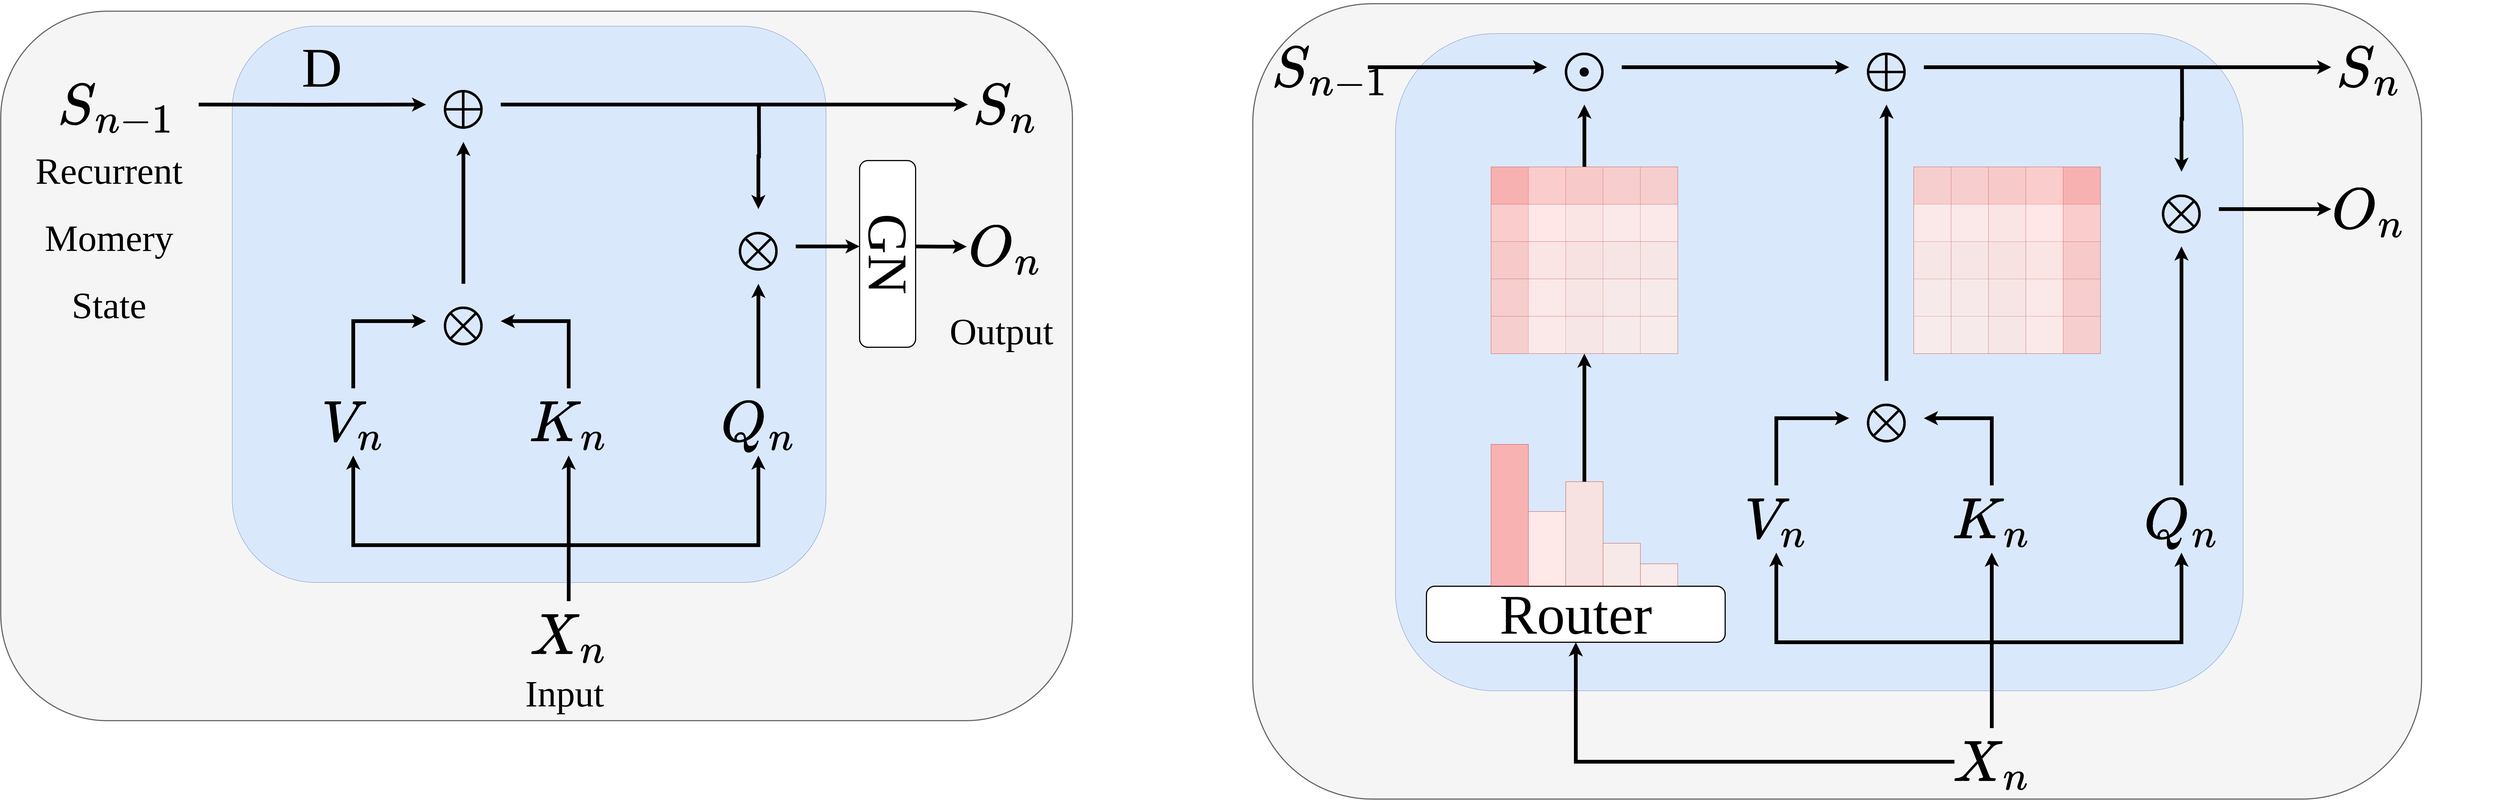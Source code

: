 <mxfile version="28.2.5">
  <diagram name="第 1 页" id="tQVFFfUuTfknBGljxKSW">
    <mxGraphModel dx="4263" dy="3275" grid="1" gridSize="10" guides="1" tooltips="1" connect="1" arrows="1" fold="1" page="1" pageScale="1" pageWidth="827" pageHeight="1169" math="1" shadow="0">
      <root>
        <mxCell id="0" />
        <mxCell id="1" parent="0" />
        <mxCell id="6cOXGB1qc0u8PzBB4qL0-1" value="" style="rounded=1;whiteSpace=wrap;html=1;strokeWidth=3;fillColor=#f5f5f5;fontColor=#333333;strokeColor=#666666;container=0;fontSize=150;" vertex="1" parent="1">
          <mxGeometry x="4313" y="80" width="3130" height="2130" as="geometry" />
        </mxCell>
        <mxCell id="6cOXGB1qc0u8PzBB4qL0-2" value="" style="rounded=1;whiteSpace=wrap;html=1;fillColor=#dae8fc;strokeColor=#6c8ebf;container=0;fontSize=150;" vertex="1" parent="1">
          <mxGeometry x="4695" y="160" width="2270" height="1760" as="geometry" />
        </mxCell>
        <mxCell id="6cOXGB1qc0u8PzBB4qL0-3" style="edgeStyle=orthogonalEdgeStyle;rounded=0;orthogonalLoop=1;jettySize=auto;html=1;exitX=0.5;exitY=0;exitDx=0;exitDy=0;entryX=0;entryY=0.5;entryDx=0;entryDy=0;strokeWidth=10;fontSize=150;" edge="1" parent="1" source="6cOXGB1qc0u8PzBB4qL0-4" target="6cOXGB1qc0u8PzBB4qL0-24">
          <mxGeometry relative="1" as="geometry" />
        </mxCell>
        <mxCell id="6cOXGB1qc0u8PzBB4qL0-4" value="&lt;span style=&quot;text-align: left; background-color: rgb(255, 255, 255);&quot;&gt;$$V_n$$&lt;/span&gt;" style="text;html=1;align=center;verticalAlign=middle;whiteSpace=wrap;rounded=0;fontFamily=Times New Roman;fontSize=150;container=0;" vertex="1" parent="1">
          <mxGeometry x="5615" y="1370" width="200" height="180" as="geometry" />
        </mxCell>
        <mxCell id="6cOXGB1qc0u8PzBB4qL0-5" style="edgeStyle=orthogonalEdgeStyle;rounded=0;orthogonalLoop=1;jettySize=auto;html=1;exitX=0.5;exitY=0;exitDx=0;exitDy=0;entryX=1;entryY=0.5;entryDx=0;entryDy=0;strokeWidth=10;fontSize=150;" edge="1" parent="1" source="6cOXGB1qc0u8PzBB4qL0-6" target="6cOXGB1qc0u8PzBB4qL0-24">
          <mxGeometry relative="1" as="geometry" />
        </mxCell>
        <mxCell id="6cOXGB1qc0u8PzBB4qL0-6" value="&lt;span style=&quot;text-align: left; background-color: rgb(255, 255, 255);&quot;&gt;$$K_n$$&lt;/span&gt;" style="text;html=1;align=center;verticalAlign=middle;whiteSpace=wrap;rounded=0;fontFamily=Times New Roman;fontSize=150;container=0;" vertex="1" parent="1">
          <mxGeometry x="6192" y="1370" width="200" height="180" as="geometry" />
        </mxCell>
        <mxCell id="6cOXGB1qc0u8PzBB4qL0-7" style="edgeStyle=orthogonalEdgeStyle;rounded=0;orthogonalLoop=1;jettySize=auto;html=1;exitX=0.5;exitY=0;exitDx=0;exitDy=0;strokeWidth=10;fontSize=150;" edge="1" parent="1" source="6cOXGB1qc0u8PzBB4qL0-8" target="6cOXGB1qc0u8PzBB4qL0-27">
          <mxGeometry relative="1" as="geometry" />
        </mxCell>
        <mxCell id="6cOXGB1qc0u8PzBB4qL0-8" value="&lt;span style=&quot;text-align: left; background-color: rgb(255, 255, 255);&quot;&gt;$$Q_n$$&lt;/span&gt;" style="text;html=1;align=center;verticalAlign=middle;whiteSpace=wrap;rounded=0;fontFamily=Times New Roman;fontSize=150;container=0;" vertex="1" parent="1">
          <mxGeometry x="6700" y="1370" width="200" height="180" as="geometry" />
        </mxCell>
        <mxCell id="6cOXGB1qc0u8PzBB4qL0-9" style="edgeStyle=orthogonalEdgeStyle;rounded=0;orthogonalLoop=1;jettySize=auto;html=1;exitX=0.5;exitY=0;exitDx=0;exitDy=0;strokeWidth=10;fontSize=150;" edge="1" parent="1" source="6cOXGB1qc0u8PzBB4qL0-13" target="6cOXGB1qc0u8PzBB4qL0-6">
          <mxGeometry relative="1" as="geometry" />
        </mxCell>
        <mxCell id="6cOXGB1qc0u8PzBB4qL0-10" style="edgeStyle=orthogonalEdgeStyle;rounded=0;orthogonalLoop=1;jettySize=auto;html=1;exitX=0.5;exitY=0;exitDx=0;exitDy=0;entryX=0.5;entryY=1;entryDx=0;entryDy=0;strokeWidth=10;fontSize=150;" edge="1" parent="1" source="6cOXGB1qc0u8PzBB4qL0-13" target="6cOXGB1qc0u8PzBB4qL0-4">
          <mxGeometry relative="1" as="geometry">
            <Array as="points">
              <mxPoint x="6333" y="1790" />
              <mxPoint x="5701" y="1790" />
            </Array>
          </mxGeometry>
        </mxCell>
        <mxCell id="6cOXGB1qc0u8PzBB4qL0-11" style="edgeStyle=orthogonalEdgeStyle;rounded=0;orthogonalLoop=1;jettySize=auto;html=1;exitX=0.5;exitY=0;exitDx=0;exitDy=0;entryX=0.5;entryY=1;entryDx=0;entryDy=0;strokeWidth=10;fontSize=150;" edge="1" parent="1" source="6cOXGB1qc0u8PzBB4qL0-13" target="6cOXGB1qc0u8PzBB4qL0-8">
          <mxGeometry relative="1" as="geometry">
            <Array as="points">
              <mxPoint x="6292" y="1790" />
              <mxPoint x="6800" y="1790" />
            </Array>
          </mxGeometry>
        </mxCell>
        <mxCell id="6cOXGB1qc0u8PzBB4qL0-12" style="edgeStyle=orthogonalEdgeStyle;rounded=0;orthogonalLoop=1;jettySize=auto;html=1;exitX=0;exitY=0.5;exitDx=0;exitDy=0;entryX=0.5;entryY=1;entryDx=0;entryDy=0;strokeWidth=10;fontSize=150;" edge="1" parent="1" source="6cOXGB1qc0u8PzBB4qL0-13" target="6cOXGB1qc0u8PzBB4qL0-40">
          <mxGeometry relative="1" as="geometry" />
        </mxCell>
        <mxCell id="6cOXGB1qc0u8PzBB4qL0-13" value="&lt;span style=&quot;text-align: left; background-color: rgb(255, 255, 255);&quot;&gt;$$X_n$$&lt;/span&gt;" style="text;html=1;align=center;verticalAlign=middle;whiteSpace=wrap;rounded=0;fontFamily=Times New Roman;fontSize=150;container=0;" vertex="1" parent="1">
          <mxGeometry x="6192" y="2020" width="200" height="180" as="geometry" />
        </mxCell>
        <mxCell id="6cOXGB1qc0u8PzBB4qL0-14" style="edgeStyle=orthogonalEdgeStyle;rounded=0;orthogonalLoop=1;jettySize=auto;html=1;exitX=1;exitY=0.5;exitDx=0;exitDy=0;strokeWidth=10;fontSize=150;" edge="1" parent="1" source="6cOXGB1qc0u8PzBB4qL0-15" target="6cOXGB1qc0u8PzBB4qL0-18">
          <mxGeometry relative="1" as="geometry" />
        </mxCell>
        <mxCell id="6cOXGB1qc0u8PzBB4qL0-15" value="&lt;b style=&quot;text-align: start; text-wrap-mode: nowrap;&quot;&gt;&lt;font&gt;$$\oplus$$&lt;/font&gt;&lt;/b&gt;" style="text;html=1;align=center;verticalAlign=middle;whiteSpace=wrap;rounded=0;fontFamily=Times New Roman;fontSize=150;container=0;" vertex="1" parent="1">
          <mxGeometry x="5910" y="150" width="200" height="200" as="geometry" />
        </mxCell>
        <mxCell id="6cOXGB1qc0u8PzBB4qL0-16" style="edgeStyle=orthogonalEdgeStyle;rounded=0;orthogonalLoop=1;jettySize=auto;html=1;exitX=1;exitY=0.5;exitDx=0;exitDy=0;strokeWidth=10;fontSize=150;" edge="1" parent="1" source="6cOXGB1qc0u8PzBB4qL0-17" target="6cOXGB1qc0u8PzBB4qL0-22">
          <mxGeometry relative="1" as="geometry" />
        </mxCell>
        <mxCell id="6cOXGB1qc0u8PzBB4qL0-17" value="&lt;span style=&quot;text-align: left; background-color: rgb(255, 255, 255);&quot;&gt;$$S_{n-1}$$&lt;/span&gt;" style="text;html=1;align=center;verticalAlign=middle;whiteSpace=wrap;rounded=0;fontFamily=Times New Roman;fontSize=150;container=0;" vertex="1" parent="1">
          <mxGeometry x="4421" y="160" width="200" height="180" as="geometry" />
        </mxCell>
        <mxCell id="6cOXGB1qc0u8PzBB4qL0-18" value="&lt;span style=&quot;text-align: left; background-color: rgb(255, 255, 255);&quot;&gt;$$S_{n}$$&lt;/span&gt;" style="text;html=1;align=center;verticalAlign=middle;whiteSpace=wrap;rounded=0;fontFamily=Times New Roman;fontSize=150;container=0;" vertex="1" parent="1">
          <mxGeometry x="7201" y="160" width="200" height="180" as="geometry" />
        </mxCell>
        <mxCell id="6cOXGB1qc0u8PzBB4qL0-19" value="&lt;span style=&quot;text-align: left; background-color: rgb(255, 255, 255);&quot;&gt;$$O_{n}$$&lt;/span&gt;" style="text;html=1;align=center;verticalAlign=middle;whiteSpace=wrap;rounded=0;fontFamily=Times New Roman;fontSize=150;container=0;" vertex="1" parent="1">
          <mxGeometry x="7201" y="540" width="200" height="180" as="geometry" />
        </mxCell>
        <mxCell id="6cOXGB1qc0u8PzBB4qL0-20" style="edgeStyle=orthogonalEdgeStyle;rounded=0;orthogonalLoop=1;jettySize=auto;html=1;exitX=1;exitY=0.5;exitDx=0;exitDy=0;entryX=0;entryY=0.5;entryDx=0;entryDy=0;strokeWidth=10;fontSize=150;" edge="1" parent="1" source="6cOXGB1qc0u8PzBB4qL0-22" target="6cOXGB1qc0u8PzBB4qL0-15">
          <mxGeometry relative="1" as="geometry" />
        </mxCell>
        <mxCell id="6cOXGB1qc0u8PzBB4qL0-21" style="edgeStyle=orthogonalEdgeStyle;rounded=0;orthogonalLoop=1;jettySize=auto;html=1;exitX=0.5;exitY=1;exitDx=0;exitDy=0;strokeWidth=10;startArrow=classic;startFill=1;endArrow=none;endFill=0;fontSize=150;" edge="1" parent="1" source="6cOXGB1qc0u8PzBB4qL0-22">
          <mxGeometry relative="1" as="geometry">
            <mxPoint x="5201" y="686.0" as="targetPoint" />
          </mxGeometry>
        </mxCell>
        <mxCell id="6cOXGB1qc0u8PzBB4qL0-22" value="&lt;b style=&quot;text-align: start; text-wrap-mode: nowrap;&quot;&gt;&lt;font&gt;$$\mathbb{\odot}$$&lt;/font&gt;&lt;/b&gt;" style="text;html=1;align=center;verticalAlign=middle;whiteSpace=wrap;rounded=0;fontFamily=Times New Roman;fontSize=150;container=0;" vertex="1" parent="1">
          <mxGeometry x="5101" y="150" width="200" height="200" as="geometry" />
        </mxCell>
        <mxCell id="6cOXGB1qc0u8PzBB4qL0-23" style="edgeStyle=orthogonalEdgeStyle;rounded=0;orthogonalLoop=1;jettySize=auto;html=1;strokeWidth=10;fontSize=150;" edge="1" parent="1" source="6cOXGB1qc0u8PzBB4qL0-24" target="6cOXGB1qc0u8PzBB4qL0-15">
          <mxGeometry relative="1" as="geometry" />
        </mxCell>
        <mxCell id="6cOXGB1qc0u8PzBB4qL0-24" value="&lt;b style=&quot;text-align: start; text-wrap-mode: nowrap;&quot;&gt;&lt;font&gt;$$\otimes$$&lt;/font&gt;&lt;/b&gt;" style="text;html=1;align=center;verticalAlign=middle;whiteSpace=wrap;rounded=0;fontFamily=Times New Roman;fontSize=150;container=0;" vertex="1" parent="1">
          <mxGeometry x="5910" y="1090" width="200" height="200" as="geometry" />
        </mxCell>
        <mxCell id="6cOXGB1qc0u8PzBB4qL0-25" style="edgeStyle=orthogonalEdgeStyle;rounded=0;orthogonalLoop=1;jettySize=auto;html=1;exitX=1;exitY=0.5;exitDx=0;exitDy=0;strokeWidth=10;fontSize=150;" edge="1" parent="1" source="6cOXGB1qc0u8PzBB4qL0-27" target="6cOXGB1qc0u8PzBB4qL0-19">
          <mxGeometry relative="1" as="geometry" />
        </mxCell>
        <mxCell id="6cOXGB1qc0u8PzBB4qL0-26" style="edgeStyle=orthogonalEdgeStyle;rounded=0;orthogonalLoop=1;jettySize=auto;html=1;exitX=0.5;exitY=0;exitDx=0;exitDy=0;endArrow=none;endFill=0;startArrow=classic;startFill=1;strokeWidth=10;fontSize=150;" edge="1" parent="1" source="6cOXGB1qc0u8PzBB4qL0-27">
          <mxGeometry relative="1" as="geometry">
            <mxPoint x="6801.333" y="246" as="targetPoint" />
          </mxGeometry>
        </mxCell>
        <mxCell id="6cOXGB1qc0u8PzBB4qL0-27" value="&lt;b style=&quot;text-align: start; text-wrap-mode: nowrap;&quot;&gt;&lt;font&gt;$$\otimes$$&lt;/font&gt;&lt;/b&gt;" style="text;html=1;align=center;verticalAlign=middle;whiteSpace=wrap;rounded=0;fontFamily=Times New Roman;fontSize=150;container=0;" vertex="1" parent="1">
          <mxGeometry x="6700" y="530" width="200" height="200" as="geometry" />
        </mxCell>
        <mxCell id="6cOXGB1qc0u8PzBB4qL0-28" value="" style="group" vertex="1" connectable="0" parent="1">
          <mxGeometry x="4951" y="517" width="500" height="500" as="geometry" />
        </mxCell>
        <mxCell id="6cOXGB1qc0u8PzBB4qL0-29" value="" style="rounded=0;whiteSpace=wrap;html=1;fillColor=#F8B2B2;strokeColor=#b85450;container=0;fontSize=150;" vertex="1" parent="6cOXGB1qc0u8PzBB4qL0-28">
          <mxGeometry width="100" height="500" as="geometry" />
        </mxCell>
        <mxCell id="6cOXGB1qc0u8PzBB4qL0-30" value="" style="rounded=0;whiteSpace=wrap;html=1;fillColor=#FFE8E8;strokeColor=#b85450;container=0;fontSize=150;" vertex="1" parent="6cOXGB1qc0u8PzBB4qL0-28">
          <mxGeometry x="100" width="100" height="500" as="geometry" />
        </mxCell>
        <mxCell id="6cOXGB1qc0u8PzBB4qL0-31" value="" style="rounded=0;whiteSpace=wrap;html=1;fillColor=#F8E1E1;strokeColor=#b85450;container=0;fontSize=150;" vertex="1" parent="6cOXGB1qc0u8PzBB4qL0-28">
          <mxGeometry x="200" width="100" height="500" as="geometry" />
        </mxCell>
        <mxCell id="6cOXGB1qc0u8PzBB4qL0-32" value="" style="rounded=0;whiteSpace=wrap;html=1;fillColor=#F8E9E9;strokeColor=#b85450;container=0;fontSize=150;" vertex="1" parent="6cOXGB1qc0u8PzBB4qL0-28">
          <mxGeometry x="300" width="100" height="500" as="geometry" />
        </mxCell>
        <mxCell id="6cOXGB1qc0u8PzBB4qL0-33" value="" style="rounded=0;whiteSpace=wrap;html=1;fillColor=#F8EBEB;strokeColor=#b85450;container=0;fontSize=150;" vertex="1" parent="6cOXGB1qc0u8PzBB4qL0-28">
          <mxGeometry x="400" width="100" height="500" as="geometry" />
        </mxCell>
        <mxCell id="6cOXGB1qc0u8PzBB4qL0-34" value="" style="rounded=0;whiteSpace=wrap;html=1;fillColor=#F8B2B2;strokeColor=#b85450;container=0;fontSize=150;rotation=90;opacity=50;" vertex="1" parent="6cOXGB1qc0u8PzBB4qL0-28">
          <mxGeometry x="200" y="-200" width="100" height="500" as="geometry" />
        </mxCell>
        <mxCell id="6cOXGB1qc0u8PzBB4qL0-35" value="" style="rounded=0;whiteSpace=wrap;html=1;fillColor=#FFE8E8;strokeColor=#b85450;container=0;fontSize=150;rotation=90;opacity=50;" vertex="1" parent="6cOXGB1qc0u8PzBB4qL0-28">
          <mxGeometry x="200" y="-100" width="100" height="500" as="geometry" />
        </mxCell>
        <mxCell id="6cOXGB1qc0u8PzBB4qL0-36" value="" style="rounded=0;whiteSpace=wrap;html=1;fillColor=#F8E1E1;strokeColor=#b85450;container=0;fontSize=150;rotation=90;opacity=50;" vertex="1" parent="6cOXGB1qc0u8PzBB4qL0-28">
          <mxGeometry x="200" width="100" height="500" as="geometry" />
        </mxCell>
        <mxCell id="6cOXGB1qc0u8PzBB4qL0-37" value="" style="rounded=0;whiteSpace=wrap;html=1;fillColor=#F8E9E9;strokeColor=#b85450;container=0;fontSize=150;rotation=90;opacity=50;" vertex="1" parent="6cOXGB1qc0u8PzBB4qL0-28">
          <mxGeometry x="200" y="100" width="100" height="500" as="geometry" />
        </mxCell>
        <mxCell id="6cOXGB1qc0u8PzBB4qL0-38" value="" style="rounded=0;whiteSpace=wrap;html=1;fillColor=#F8EBEB;strokeColor=#b85450;container=0;fontSize=150;rotation=90;opacity=50;" vertex="1" parent="6cOXGB1qc0u8PzBB4qL0-28">
          <mxGeometry x="200" y="200" width="100" height="500" as="geometry" />
        </mxCell>
        <mxCell id="6cOXGB1qc0u8PzBB4qL0-39" value="" style="group" vertex="1" connectable="0" parent="1">
          <mxGeometry x="4778" y="1260" width="800" height="530" as="geometry" />
        </mxCell>
        <mxCell id="6cOXGB1qc0u8PzBB4qL0-40" value="&lt;font face=&quot;Times New Roman&quot;&gt;Router&lt;/font&gt;" style="rounded=1;whiteSpace=wrap;html=1;strokeWidth=3;container=0;fontSize=150;" vertex="1" parent="6cOXGB1qc0u8PzBB4qL0-39">
          <mxGeometry y="380" width="800" height="150" as="geometry" />
        </mxCell>
        <mxCell id="6cOXGB1qc0u8PzBB4qL0-41" value="" style="rounded=0;whiteSpace=wrap;html=1;fillColor=#F8B2B2;strokeColor=#b85450;container=0;fontSize=150;" vertex="1" parent="6cOXGB1qc0u8PzBB4qL0-39">
          <mxGeometry x="173" width="100" height="379" as="geometry" />
        </mxCell>
        <mxCell id="6cOXGB1qc0u8PzBB4qL0-42" value="" style="rounded=0;whiteSpace=wrap;html=1;fillColor=#FFE8E8;strokeColor=#b85450;container=0;fontSize=150;" vertex="1" parent="6cOXGB1qc0u8PzBB4qL0-39">
          <mxGeometry x="273" y="180" width="100" height="199" as="geometry" />
        </mxCell>
        <mxCell id="6cOXGB1qc0u8PzBB4qL0-43" value="" style="rounded=0;whiteSpace=wrap;html=1;fillColor=#F8E1E1;strokeColor=#b85450;container=0;fontSize=150;" vertex="1" parent="6cOXGB1qc0u8PzBB4qL0-39">
          <mxGeometry x="373" y="100" width="100" height="279" as="geometry" />
        </mxCell>
        <mxCell id="6cOXGB1qc0u8PzBB4qL0-44" value="" style="rounded=0;whiteSpace=wrap;html=1;fillColor=#F8E9E9;strokeColor=#b85450;container=0;fontSize=150;" vertex="1" parent="6cOXGB1qc0u8PzBB4qL0-39">
          <mxGeometry x="473" y="265" width="100" height="114" as="geometry" />
        </mxCell>
        <mxCell id="6cOXGB1qc0u8PzBB4qL0-45" value="" style="rounded=0;whiteSpace=wrap;html=1;fillColor=#F8EBEB;strokeColor=#b85450;container=0;fontSize=150;" vertex="1" parent="6cOXGB1qc0u8PzBB4qL0-39">
          <mxGeometry x="573" y="320" width="100" height="59" as="geometry" />
        </mxCell>
        <mxCell id="6cOXGB1qc0u8PzBB4qL0-46" value="" style="group;rotation=90;" vertex="1" connectable="0" parent="1">
          <mxGeometry x="6083" y="517" width="500" height="500" as="geometry" />
        </mxCell>
        <mxCell id="6cOXGB1qc0u8PzBB4qL0-47" value="" style="rounded=0;whiteSpace=wrap;html=1;fillColor=#F8B2B2;strokeColor=#b85450;container=0;fontSize=150;rotation=90;" vertex="1" parent="6cOXGB1qc0u8PzBB4qL0-46">
          <mxGeometry x="200" y="-200" width="100" height="500" as="geometry" />
        </mxCell>
        <mxCell id="6cOXGB1qc0u8PzBB4qL0-48" value="" style="rounded=0;whiteSpace=wrap;html=1;fillColor=#FFE8E8;strokeColor=#b85450;container=0;fontSize=150;rotation=90;" vertex="1" parent="6cOXGB1qc0u8PzBB4qL0-46">
          <mxGeometry x="200" y="-100" width="100" height="500" as="geometry" />
        </mxCell>
        <mxCell id="6cOXGB1qc0u8PzBB4qL0-49" value="" style="rounded=0;whiteSpace=wrap;html=1;fillColor=#F8E1E1;strokeColor=#b85450;container=0;fontSize=150;rotation=90;" vertex="1" parent="6cOXGB1qc0u8PzBB4qL0-46">
          <mxGeometry x="200" width="100" height="500" as="geometry" />
        </mxCell>
        <mxCell id="6cOXGB1qc0u8PzBB4qL0-50" value="" style="rounded=0;whiteSpace=wrap;html=1;fillColor=#F8E9E9;strokeColor=#b85450;container=0;fontSize=150;rotation=90;" vertex="1" parent="6cOXGB1qc0u8PzBB4qL0-46">
          <mxGeometry x="200" y="100" width="100" height="500" as="geometry" />
        </mxCell>
        <mxCell id="6cOXGB1qc0u8PzBB4qL0-51" value="" style="rounded=0;whiteSpace=wrap;html=1;fillColor=#F8EBEB;strokeColor=#b85450;container=0;fontSize=150;rotation=90;" vertex="1" parent="6cOXGB1qc0u8PzBB4qL0-46">
          <mxGeometry x="200" y="200" width="100" height="500" as="geometry" />
        </mxCell>
        <mxCell id="6cOXGB1qc0u8PzBB4qL0-52" value="" style="rounded=0;whiteSpace=wrap;html=1;fillColor=#F8B2B2;strokeColor=#b85450;container=0;fontSize=150;rotation=180;opacity=50;" vertex="1" parent="6cOXGB1qc0u8PzBB4qL0-46">
          <mxGeometry x="400" width="100" height="500" as="geometry" />
        </mxCell>
        <mxCell id="6cOXGB1qc0u8PzBB4qL0-53" value="" style="rounded=0;whiteSpace=wrap;html=1;fillColor=#FFE8E8;strokeColor=#b85450;container=0;fontSize=150;rotation=180;opacity=50;" vertex="1" parent="6cOXGB1qc0u8PzBB4qL0-46">
          <mxGeometry x="300" width="100" height="500" as="geometry" />
        </mxCell>
        <mxCell id="6cOXGB1qc0u8PzBB4qL0-54" value="" style="rounded=0;whiteSpace=wrap;html=1;fillColor=#F8E1E1;strokeColor=#b85450;container=0;fontSize=150;rotation=180;opacity=50;" vertex="1" parent="6cOXGB1qc0u8PzBB4qL0-46">
          <mxGeometry x="200" width="100" height="500" as="geometry" />
        </mxCell>
        <mxCell id="6cOXGB1qc0u8PzBB4qL0-55" value="" style="rounded=0;whiteSpace=wrap;html=1;fillColor=#F8E9E9;strokeColor=#b85450;container=0;fontSize=150;rotation=180;opacity=50;" vertex="1" parent="6cOXGB1qc0u8PzBB4qL0-46">
          <mxGeometry x="100" width="100" height="500" as="geometry" />
        </mxCell>
        <mxCell id="6cOXGB1qc0u8PzBB4qL0-56" value="" style="rounded=0;whiteSpace=wrap;html=1;fillColor=#F8EBEB;strokeColor=#b85450;container=0;fontSize=150;rotation=180;opacity=50;" vertex="1" parent="6cOXGB1qc0u8PzBB4qL0-46">
          <mxGeometry width="100" height="500" as="geometry" />
        </mxCell>
        <mxCell id="6cOXGB1qc0u8PzBB4qL0-57" style="edgeStyle=orthogonalEdgeStyle;rounded=0;orthogonalLoop=1;jettySize=auto;html=1;entryX=1;entryY=0.5;entryDx=0;entryDy=0;strokeWidth=10;" edge="1" parent="1" source="6cOXGB1qc0u8PzBB4qL0-43" target="6cOXGB1qc0u8PzBB4qL0-38">
          <mxGeometry relative="1" as="geometry" />
        </mxCell>
        <mxCell id="6cOXGB1qc0u8PzBB4qL0-68" value="" style="group" vertex="1" connectable="0" parent="1">
          <mxGeometry x="960" y="100" width="2870" height="1900" as="geometry" />
        </mxCell>
        <mxCell id="UMfH54SIPUYyljazPVqs-2" value="" style="rounded=1;whiteSpace=wrap;html=1;strokeWidth=3;fillColor=#f5f5f5;fontColor=#333333;strokeColor=#666666;container=0;fontSize=150;" parent="6cOXGB1qc0u8PzBB4qL0-68" vertex="1">
          <mxGeometry width="2870" height="1900" as="geometry" />
        </mxCell>
        <mxCell id="UMfH54SIPUYyljazPVqs-3" value="" style="rounded=1;whiteSpace=wrap;html=1;fillColor=#dae8fc;strokeColor=#6c8ebf;container=0;fontSize=150;" parent="6cOXGB1qc0u8PzBB4qL0-68" vertex="1">
          <mxGeometry x="620" y="40" width="1590" height="1490" as="geometry" />
        </mxCell>
        <mxCell id="UMfH54SIPUYyljazPVqs-4" style="edgeStyle=orthogonalEdgeStyle;rounded=0;orthogonalLoop=1;jettySize=auto;html=1;exitX=0.5;exitY=0;exitDx=0;exitDy=0;entryX=0;entryY=0.5;entryDx=0;entryDy=0;strokeWidth=10;fontSize=150;" parent="6cOXGB1qc0u8PzBB4qL0-68" source="UMfH54SIPUYyljazPVqs-5" target="UMfH54SIPUYyljazPVqs-25" edge="1">
          <mxGeometry relative="1" as="geometry" />
        </mxCell>
        <mxCell id="UMfH54SIPUYyljazPVqs-5" value="&lt;span style=&quot;text-align: left; background-color: rgb(255, 255, 255);&quot;&gt;$$V_n$$&lt;/span&gt;" style="text;html=1;align=center;verticalAlign=middle;whiteSpace=wrap;rounded=0;fontFamily=Times New Roman;fontSize=150;container=0;" parent="6cOXGB1qc0u8PzBB4qL0-68" vertex="1">
          <mxGeometry x="844" y="1010" width="200" height="180" as="geometry" />
        </mxCell>
        <mxCell id="UMfH54SIPUYyljazPVqs-6" style="edgeStyle=orthogonalEdgeStyle;rounded=0;orthogonalLoop=1;jettySize=auto;html=1;exitX=0.5;exitY=0;exitDx=0;exitDy=0;entryX=1;entryY=0.5;entryDx=0;entryDy=0;strokeWidth=10;fontSize=150;" parent="6cOXGB1qc0u8PzBB4qL0-68" source="UMfH54SIPUYyljazPVqs-7" target="UMfH54SIPUYyljazPVqs-25" edge="1">
          <mxGeometry relative="1" as="geometry" />
        </mxCell>
        <mxCell id="UMfH54SIPUYyljazPVqs-7" value="&lt;span style=&quot;text-align: left; background-color: rgb(255, 255, 255);&quot;&gt;$$K_n$$&lt;/span&gt;" style="text;html=1;align=center;verticalAlign=middle;whiteSpace=wrap;rounded=0;fontFamily=Times New Roman;fontSize=150;container=0;" parent="6cOXGB1qc0u8PzBB4qL0-68" vertex="1">
          <mxGeometry x="1421" y="1010" width="200" height="180" as="geometry" />
        </mxCell>
        <mxCell id="UMfH54SIPUYyljazPVqs-8" style="edgeStyle=orthogonalEdgeStyle;rounded=0;orthogonalLoop=1;jettySize=auto;html=1;exitX=0.5;exitY=0;exitDx=0;exitDy=0;strokeWidth=10;fontSize=150;" parent="6cOXGB1qc0u8PzBB4qL0-68" source="UMfH54SIPUYyljazPVqs-9" target="UMfH54SIPUYyljazPVqs-28" edge="1">
          <mxGeometry relative="1" as="geometry" />
        </mxCell>
        <mxCell id="UMfH54SIPUYyljazPVqs-9" value="&lt;span style=&quot;text-align: left; background-color: rgb(255, 255, 255);&quot;&gt;$$Q_n$$&lt;/span&gt;" style="text;html=1;align=center;verticalAlign=middle;whiteSpace=wrap;rounded=0;fontFamily=Times New Roman;fontSize=150;container=0;" parent="6cOXGB1qc0u8PzBB4qL0-68" vertex="1">
          <mxGeometry x="1929" y="1010" width="200" height="180" as="geometry" />
        </mxCell>
        <mxCell id="UMfH54SIPUYyljazPVqs-10" style="edgeStyle=orthogonalEdgeStyle;rounded=0;orthogonalLoop=1;jettySize=auto;html=1;exitX=0.5;exitY=0;exitDx=0;exitDy=0;strokeWidth=10;fontSize=150;" parent="6cOXGB1qc0u8PzBB4qL0-68" source="UMfH54SIPUYyljazPVqs-14" target="UMfH54SIPUYyljazPVqs-7" edge="1">
          <mxGeometry relative="1" as="geometry" />
        </mxCell>
        <mxCell id="UMfH54SIPUYyljazPVqs-11" style="edgeStyle=orthogonalEdgeStyle;rounded=0;orthogonalLoop=1;jettySize=auto;html=1;exitX=0.5;exitY=0;exitDx=0;exitDy=0;entryX=0.5;entryY=1;entryDx=0;entryDy=0;strokeWidth=10;fontSize=150;" parent="6cOXGB1qc0u8PzBB4qL0-68" source="UMfH54SIPUYyljazPVqs-14" target="UMfH54SIPUYyljazPVqs-5" edge="1">
          <mxGeometry relative="1" as="geometry">
            <Array as="points">
              <mxPoint x="1562" y="1430" />
              <mxPoint x="930" y="1430" />
            </Array>
          </mxGeometry>
        </mxCell>
        <mxCell id="UMfH54SIPUYyljazPVqs-12" style="edgeStyle=orthogonalEdgeStyle;rounded=0;orthogonalLoop=1;jettySize=auto;html=1;exitX=0.5;exitY=0;exitDx=0;exitDy=0;entryX=0.5;entryY=1;entryDx=0;entryDy=0;strokeWidth=10;fontSize=150;" parent="6cOXGB1qc0u8PzBB4qL0-68" source="UMfH54SIPUYyljazPVqs-14" target="UMfH54SIPUYyljazPVqs-9" edge="1">
          <mxGeometry relative="1" as="geometry">
            <Array as="points">
              <mxPoint x="1521" y="1430" />
              <mxPoint x="2029" y="1430" />
            </Array>
          </mxGeometry>
        </mxCell>
        <mxCell id="UMfH54SIPUYyljazPVqs-14" value="&lt;span style=&quot;text-align: left; background-color: rgb(255, 255, 255);&quot;&gt;$$X_n$$&lt;/span&gt;" style="text;html=1;align=center;verticalAlign=middle;whiteSpace=wrap;rounded=0;fontFamily=Times New Roman;fontSize=150;container=0;" parent="6cOXGB1qc0u8PzBB4qL0-68" vertex="1">
          <mxGeometry x="1421" y="1580" width="200" height="180" as="geometry" />
        </mxCell>
        <mxCell id="UMfH54SIPUYyljazPVqs-15" style="edgeStyle=orthogonalEdgeStyle;rounded=0;orthogonalLoop=1;jettySize=auto;html=1;exitX=1;exitY=0.5;exitDx=0;exitDy=0;strokeWidth=10;fontSize=150;" parent="6cOXGB1qc0u8PzBB4qL0-68" source="UMfH54SIPUYyljazPVqs-16" target="UMfH54SIPUYyljazPVqs-19" edge="1">
          <mxGeometry relative="1" as="geometry" />
        </mxCell>
        <mxCell id="UMfH54SIPUYyljazPVqs-16" value="&lt;b style=&quot;text-align: start; text-wrap-mode: nowrap;&quot;&gt;&lt;font&gt;$$\oplus$$&lt;/font&gt;&lt;/b&gt;" style="text;html=1;align=center;verticalAlign=middle;whiteSpace=wrap;rounded=0;fontFamily=Times New Roman;fontSize=150;container=0;" parent="6cOXGB1qc0u8PzBB4qL0-68" vertex="1">
          <mxGeometry x="1139" y="150" width="200" height="200" as="geometry" />
        </mxCell>
        <mxCell id="UMfH54SIPUYyljazPVqs-18" value="&lt;span style=&quot;text-align: left; background-color: rgb(255, 255, 255);&quot;&gt;$$S_{n-1}$$&lt;/span&gt;" style="text;html=1;align=center;verticalAlign=middle;whiteSpace=wrap;rounded=0;fontFamily=Times New Roman;fontSize=150;container=0;" parent="6cOXGB1qc0u8PzBB4qL0-68" vertex="1">
          <mxGeometry x="210" y="160" width="200" height="180" as="geometry" />
        </mxCell>
        <mxCell id="UMfH54SIPUYyljazPVqs-19" value="&lt;span style=&quot;text-align: left; background-color: rgb(255, 255, 255);&quot;&gt;$$S_{n}$$&lt;/span&gt;" style="text;html=1;align=center;verticalAlign=middle;whiteSpace=wrap;rounded=0;fontFamily=Times New Roman;fontSize=150;container=0;" parent="6cOXGB1qc0u8PzBB4qL0-68" vertex="1">
          <mxGeometry x="2590" y="160" width="200" height="180" as="geometry" />
        </mxCell>
        <mxCell id="UMfH54SIPUYyljazPVqs-20" value="&lt;span style=&quot;text-align: left; background-color: rgb(255, 255, 255);&quot;&gt;$$O_{n}$$&lt;/span&gt;" style="text;html=1;align=center;verticalAlign=middle;whiteSpace=wrap;rounded=0;fontFamily=Times New Roman;fontSize=150;container=0;" parent="6cOXGB1qc0u8PzBB4qL0-68" vertex="1">
          <mxGeometry x="2590" y="540" width="200" height="180" as="geometry" />
        </mxCell>
        <mxCell id="UMfH54SIPUYyljazPVqs-21" style="edgeStyle=orthogonalEdgeStyle;rounded=0;orthogonalLoop=1;jettySize=auto;html=1;exitX=1;exitY=0.5;exitDx=0;exitDy=0;entryX=0;entryY=0.5;entryDx=0;entryDy=0;strokeWidth=10;fontSize=150;" parent="6cOXGB1qc0u8PzBB4qL0-68" target="UMfH54SIPUYyljazPVqs-16" edge="1">
          <mxGeometry relative="1" as="geometry">
            <mxPoint x="530" y="250" as="sourcePoint" />
          </mxGeometry>
        </mxCell>
        <mxCell id="UMfH54SIPUYyljazPVqs-24" style="edgeStyle=orthogonalEdgeStyle;rounded=0;orthogonalLoop=1;jettySize=auto;html=1;strokeWidth=10;fontSize=150;" parent="6cOXGB1qc0u8PzBB4qL0-68" source="UMfH54SIPUYyljazPVqs-25" target="UMfH54SIPUYyljazPVqs-16" edge="1">
          <mxGeometry relative="1" as="geometry" />
        </mxCell>
        <mxCell id="UMfH54SIPUYyljazPVqs-25" value="&lt;b style=&quot;text-align: start; text-wrap-mode: nowrap;&quot;&gt;&lt;font&gt;$$\otimes$$&lt;/font&gt;&lt;/b&gt;" style="text;html=1;align=center;verticalAlign=middle;whiteSpace=wrap;rounded=0;fontFamily=Times New Roman;fontSize=150;container=0;" parent="6cOXGB1qc0u8PzBB4qL0-68" vertex="1">
          <mxGeometry x="1139" y="730" width="200" height="200" as="geometry" />
        </mxCell>
        <mxCell id="UMfH54SIPUYyljazPVqs-26" style="edgeStyle=orthogonalEdgeStyle;rounded=0;orthogonalLoop=1;jettySize=auto;html=1;exitX=1;exitY=0.5;exitDx=0;exitDy=0;strokeWidth=10;fontSize=150;" parent="6cOXGB1qc0u8PzBB4qL0-68" source="UMfH54SIPUYyljazPVqs-28" edge="1">
          <mxGeometry relative="1" as="geometry">
            <mxPoint x="2300" y="630" as="targetPoint" />
          </mxGeometry>
        </mxCell>
        <mxCell id="UMfH54SIPUYyljazPVqs-27" style="edgeStyle=orthogonalEdgeStyle;rounded=0;orthogonalLoop=1;jettySize=auto;html=1;exitX=0.5;exitY=0;exitDx=0;exitDy=0;endArrow=none;endFill=0;startArrow=classic;startFill=1;strokeWidth=10;fontSize=150;" parent="6cOXGB1qc0u8PzBB4qL0-68" source="UMfH54SIPUYyljazPVqs-28" edge="1">
          <mxGeometry relative="1" as="geometry">
            <mxPoint x="2030.333" y="246" as="targetPoint" />
          </mxGeometry>
        </mxCell>
        <mxCell id="UMfH54SIPUYyljazPVqs-28" value="&lt;b style=&quot;text-align: start; text-wrap-mode: nowrap;&quot;&gt;&lt;font&gt;$$\otimes$$&lt;/font&gt;&lt;/b&gt;" style="text;html=1;align=center;verticalAlign=middle;whiteSpace=wrap;rounded=0;fontFamily=Times New Roman;fontSize=150;container=0;" parent="6cOXGB1qc0u8PzBB4qL0-68" vertex="1">
          <mxGeometry x="1929" y="530" width="200" height="200" as="geometry" />
        </mxCell>
        <mxCell id="6cOXGB1qc0u8PzBB4qL0-58" value="&lt;font face=&quot;Times New Roman&quot;&gt;GN&lt;/font&gt;" style="rounded=1;whiteSpace=wrap;html=1;strokeWidth=3;container=0;fontSize=150;flipV=0;flipH=0;direction=east;textDirection=vertical-lr;" vertex="1" parent="6cOXGB1qc0u8PzBB4qL0-68">
          <mxGeometry x="2300" y="400" width="150" height="500" as="geometry" />
        </mxCell>
        <mxCell id="6cOXGB1qc0u8PzBB4qL0-59" style="edgeStyle=orthogonalEdgeStyle;rounded=0;orthogonalLoop=1;jettySize=auto;html=1;entryX=-0.014;entryY=0.614;entryDx=0;entryDy=0;entryPerimeter=0;strokeWidth=10;" edge="1" parent="6cOXGB1qc0u8PzBB4qL0-68">
          <mxGeometry relative="1" as="geometry">
            <mxPoint x="2450" y="630" as="sourcePoint" />
            <mxPoint x="2587.2" y="630.52" as="targetPoint" />
          </mxGeometry>
        </mxCell>
        <mxCell id="6cOXGB1qc0u8PzBB4qL0-63" value="&lt;span style=&quot;text-align: left;&quot;&gt;D&lt;/span&gt;" style="text;html=1;align=center;verticalAlign=middle;whiteSpace=wrap;rounded=0;fontFamily=Times New Roman;fontSize=150;container=0;labelBackgroundColor=none;" vertex="1" parent="6cOXGB1qc0u8PzBB4qL0-68">
          <mxGeometry x="760" y="60" width="200" height="180" as="geometry" />
        </mxCell>
        <mxCell id="6cOXGB1qc0u8PzBB4qL0-65" value="&lt;span style=&quot;text-align: left;&quot;&gt;&lt;font style=&quot;font-size: 100px;&quot;&gt;Input&lt;/font&gt;&lt;/span&gt;" style="text;html=1;align=center;verticalAlign=middle;whiteSpace=wrap;rounded=0;fontFamily=Times New Roman;fontSize=150;container=0;labelBackgroundColor=none;" vertex="1" parent="6cOXGB1qc0u8PzBB4qL0-68">
          <mxGeometry x="1410" y="1720" width="200" height="180" as="geometry" />
        </mxCell>
        <mxCell id="6cOXGB1qc0u8PzBB4qL0-66" value="&lt;span style=&quot;text-align: left;&quot;&gt;&lt;font style=&quot;font-size: 100px;&quot;&gt;Output&lt;/font&gt;&lt;/span&gt;" style="text;html=1;align=center;verticalAlign=middle;whiteSpace=wrap;rounded=0;fontFamily=Times New Roman;fontSize=150;container=0;labelBackgroundColor=none;" vertex="1" parent="6cOXGB1qc0u8PzBB4qL0-68">
          <mxGeometry x="2580" y="750" width="200" height="180" as="geometry" />
        </mxCell>
        <mxCell id="6cOXGB1qc0u8PzBB4qL0-67" value="&lt;div&gt;&lt;span style=&quot;text-align: left;&quot;&gt;&lt;font style=&quot;font-size: 100px;&quot;&gt;Recurrent&lt;/font&gt;&lt;/span&gt;&lt;/div&gt;&lt;span style=&quot;text-align: left;&quot;&gt;&lt;font style=&quot;font-size: 100px;&quot;&gt;Momery&lt;/font&gt;&lt;/span&gt;&lt;div&gt;&lt;span style=&quot;text-align: left;&quot;&gt;&lt;font style=&quot;font-size: 100px;&quot;&gt;State&lt;/font&gt;&lt;/span&gt;&lt;/div&gt;" style="text;html=1;align=center;verticalAlign=middle;whiteSpace=wrap;rounded=0;fontFamily=Times New Roman;fontSize=150;container=0;labelBackgroundColor=none;" vertex="1" parent="6cOXGB1qc0u8PzBB4qL0-68">
          <mxGeometry x="190" y="500" width="200" height="180" as="geometry" />
        </mxCell>
      </root>
    </mxGraphModel>
  </diagram>
</mxfile>
